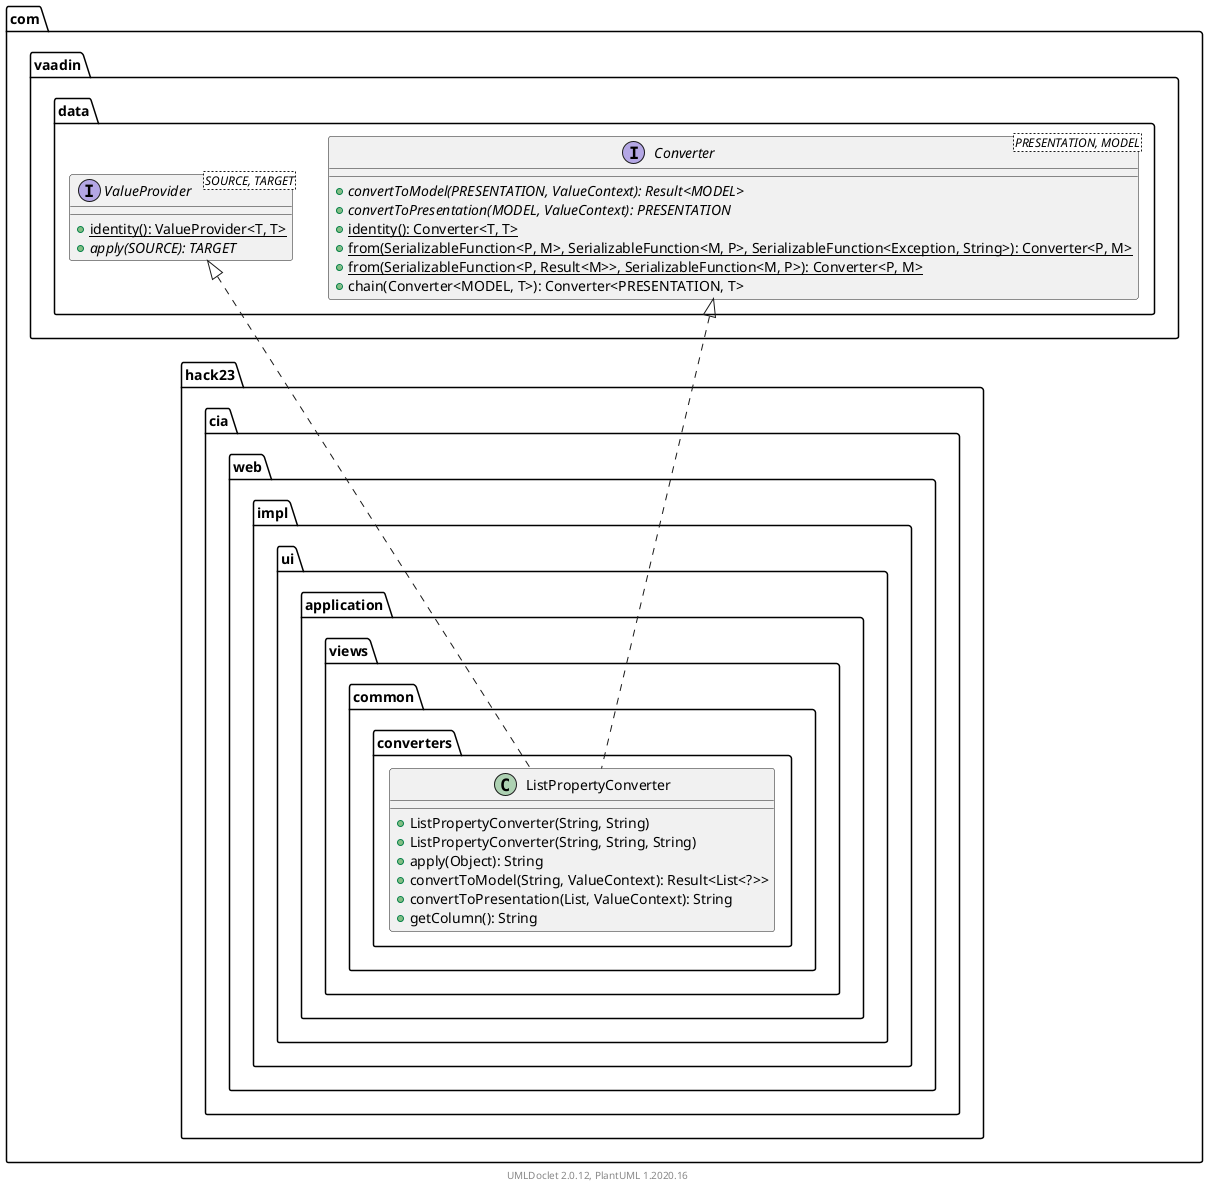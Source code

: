@startuml
    namespace com.hack23.cia.web.impl.ui.application.views.common.converters {

        class ListPropertyConverter [[ListPropertyConverter.html]] {
            +ListPropertyConverter(String, String)
            +ListPropertyConverter(String, String, String)
            +apply(Object): String
            +convertToModel(String, ValueContext): Result<List<?>>
            +convertToPresentation(List, ValueContext): String
            +getColumn(): String
        }

        com.vaadin.data.Converter <|.. ListPropertyConverter
        com.vaadin.data.ValueProvider <|.. ListPropertyConverter
    }

    namespace com.vaadin.data {
        interface Converter<PRESENTATION, MODEL> {
            {abstract} +convertToModel(PRESENTATION, ValueContext): Result<MODEL>
            {abstract} +convertToPresentation(MODEL, ValueContext): PRESENTATION
            {static} +identity(): Converter<T, T>
            {static} +from(SerializableFunction<P, M>, SerializableFunction<M, P>, SerializableFunction<Exception, String>): Converter<P, M>
            {static} +from(SerializableFunction<P, Result<M>>, SerializableFunction<M, P>): Converter<P, M>
            +chain(Converter<MODEL, T>): Converter<PRESENTATION, T>
        }
        interface ValueProvider<SOURCE, TARGET> {
            {static} +identity(): ValueProvider<T, T>
            {abstract} +apply(SOURCE): TARGET
        }
    }

    center footer UMLDoclet 2.0.12, PlantUML 1.2020.16
@enduml
